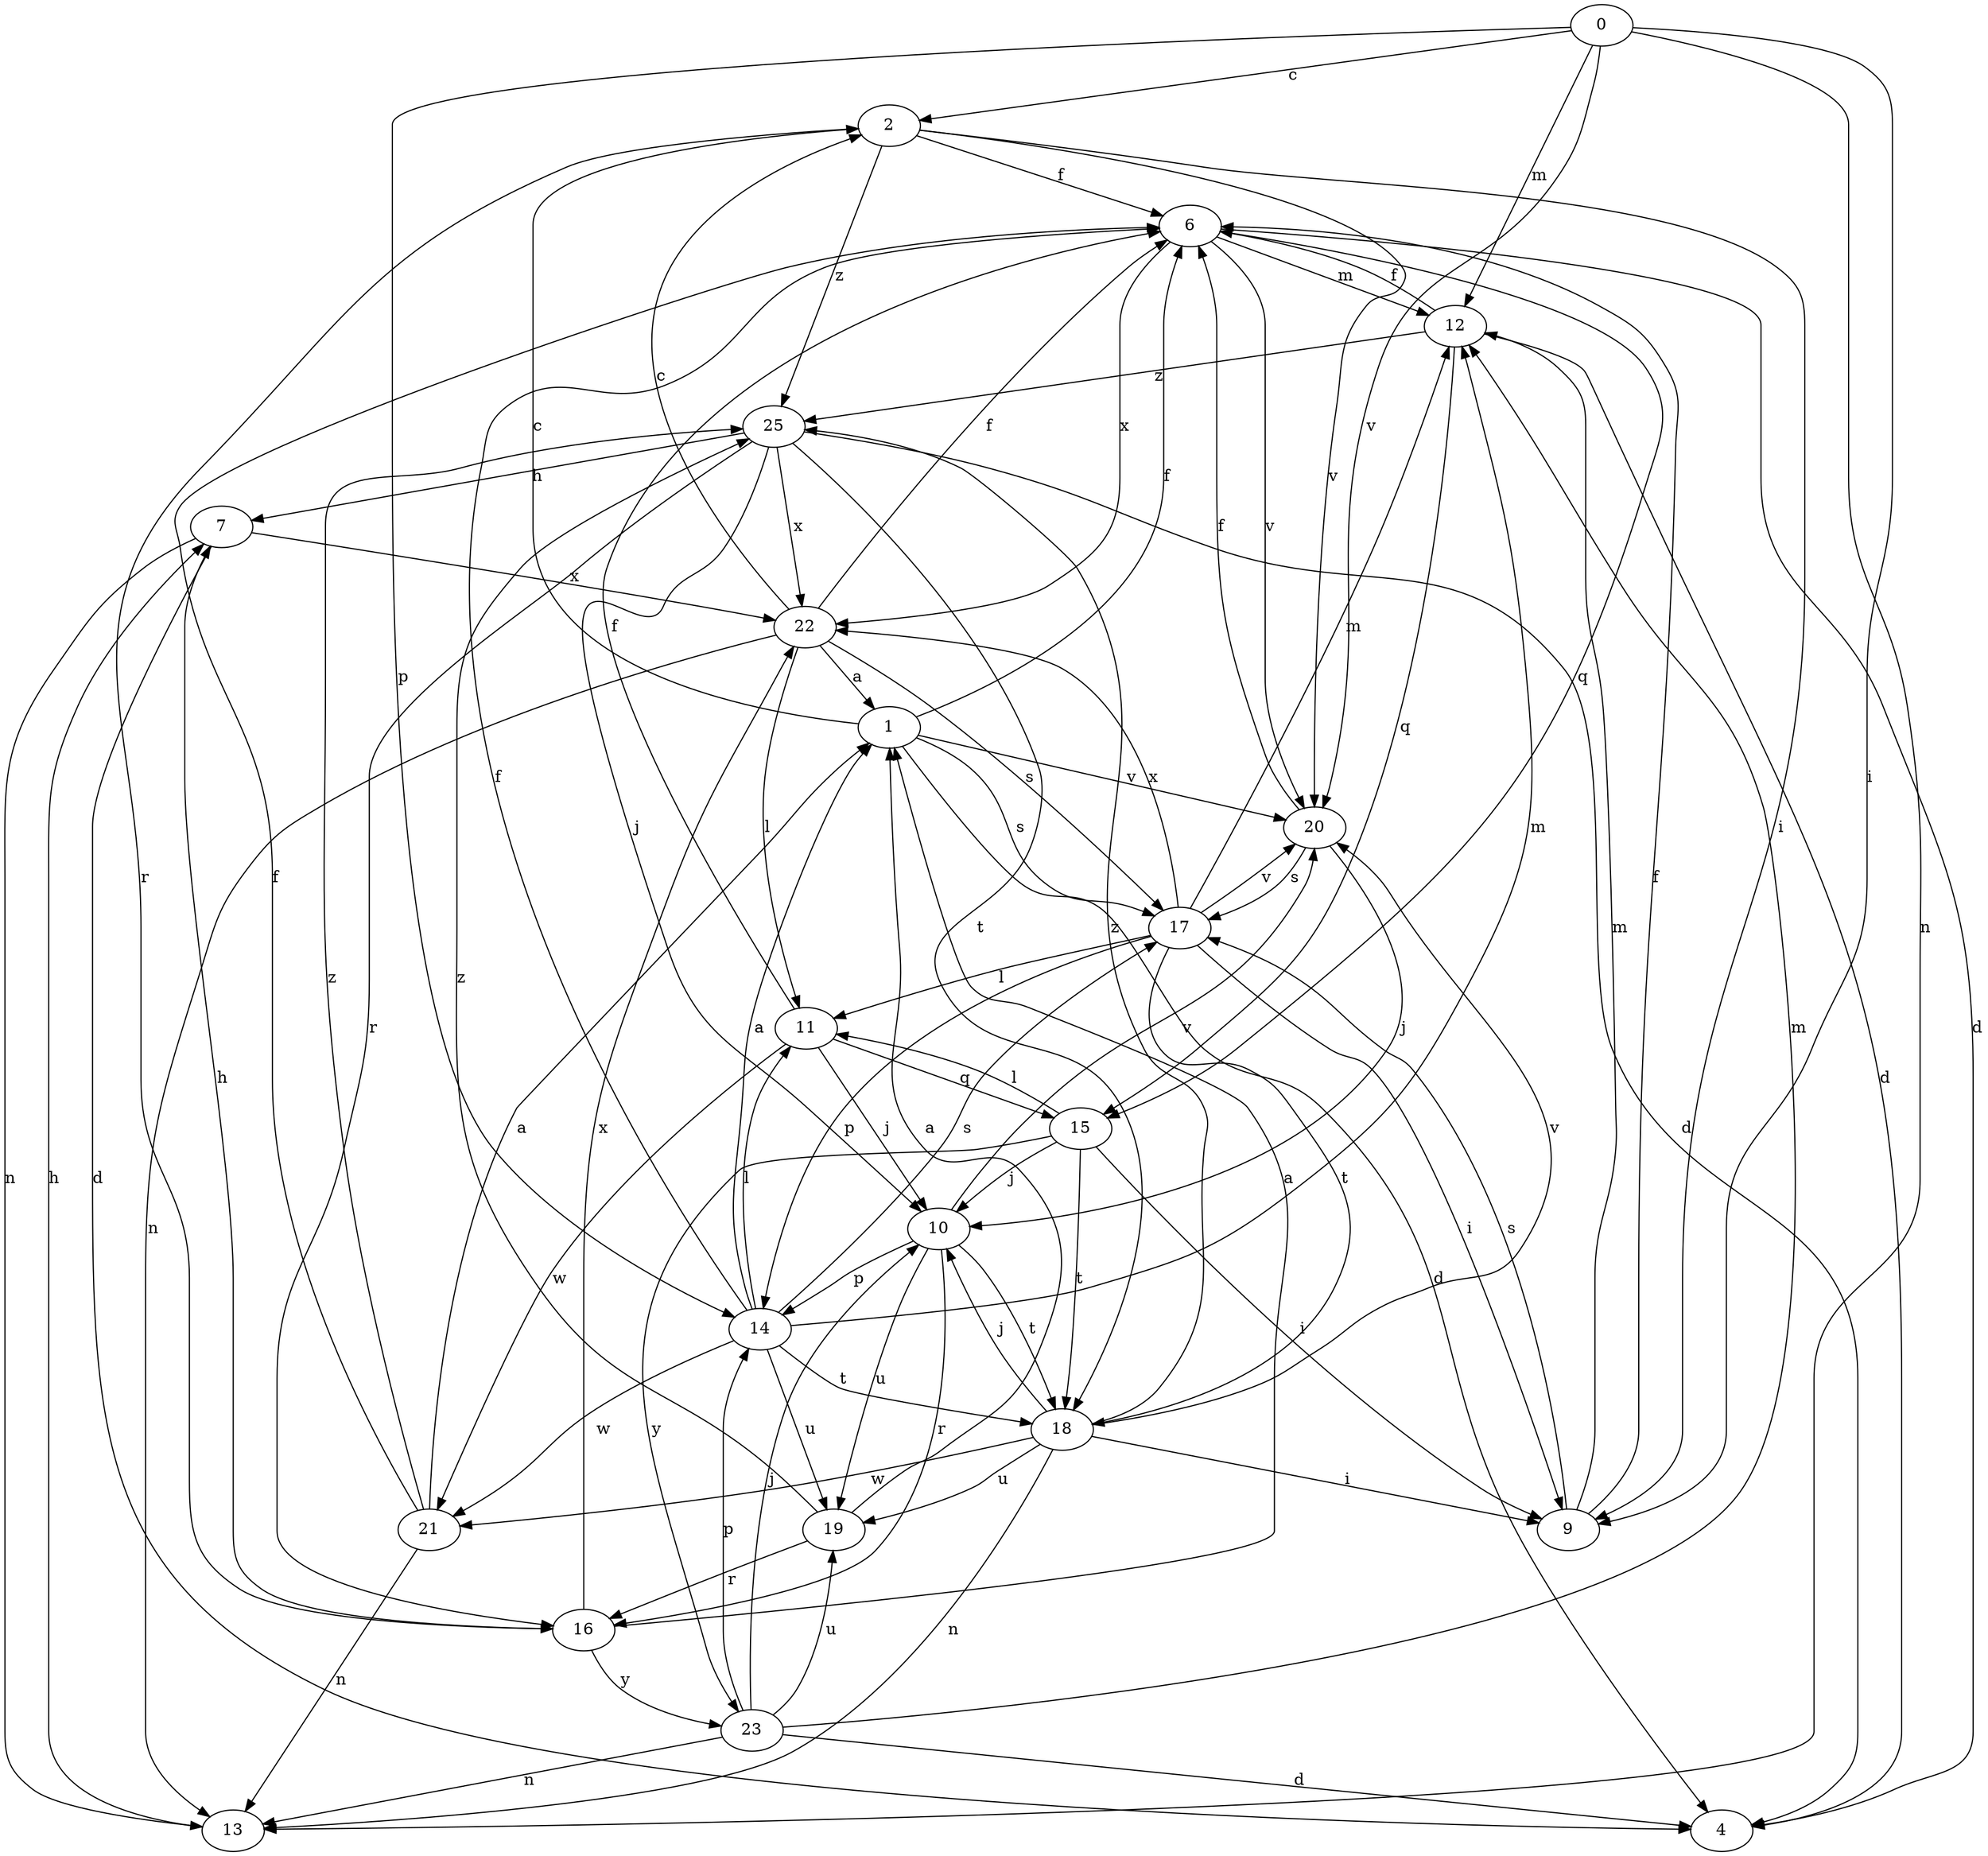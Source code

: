 strict digraph  {
0;
1;
2;
4;
6;
7;
9;
10;
11;
12;
13;
14;
15;
16;
17;
18;
19;
20;
21;
22;
23;
25;
0 -> 2  [label=c];
0 -> 9  [label=i];
0 -> 12  [label=m];
0 -> 13  [label=n];
0 -> 14  [label=p];
0 -> 20  [label=v];
1 -> 2  [label=c];
1 -> 4  [label=d];
1 -> 6  [label=f];
1 -> 17  [label=s];
1 -> 20  [label=v];
2 -> 6  [label=f];
2 -> 9  [label=i];
2 -> 16  [label=r];
2 -> 20  [label=v];
2 -> 25  [label=z];
6 -> 4  [label=d];
6 -> 12  [label=m];
6 -> 15  [label=q];
6 -> 20  [label=v];
6 -> 22  [label=x];
7 -> 4  [label=d];
7 -> 13  [label=n];
7 -> 22  [label=x];
9 -> 6  [label=f];
9 -> 12  [label=m];
9 -> 17  [label=s];
10 -> 14  [label=p];
10 -> 16  [label=r];
10 -> 18  [label=t];
10 -> 19  [label=u];
10 -> 20  [label=v];
11 -> 6  [label=f];
11 -> 10  [label=j];
11 -> 15  [label=q];
11 -> 21  [label=w];
12 -> 4  [label=d];
12 -> 6  [label=f];
12 -> 15  [label=q];
12 -> 25  [label=z];
13 -> 7  [label=h];
14 -> 1  [label=a];
14 -> 6  [label=f];
14 -> 11  [label=l];
14 -> 12  [label=m];
14 -> 17  [label=s];
14 -> 18  [label=t];
14 -> 19  [label=u];
14 -> 21  [label=w];
15 -> 9  [label=i];
15 -> 10  [label=j];
15 -> 11  [label=l];
15 -> 18  [label=t];
15 -> 23  [label=y];
16 -> 1  [label=a];
16 -> 7  [label=h];
16 -> 22  [label=x];
16 -> 23  [label=y];
17 -> 9  [label=i];
17 -> 11  [label=l];
17 -> 12  [label=m];
17 -> 14  [label=p];
17 -> 18  [label=t];
17 -> 20  [label=v];
17 -> 22  [label=x];
18 -> 9  [label=i];
18 -> 10  [label=j];
18 -> 13  [label=n];
18 -> 19  [label=u];
18 -> 20  [label=v];
18 -> 21  [label=w];
18 -> 25  [label=z];
19 -> 1  [label=a];
19 -> 16  [label=r];
19 -> 25  [label=z];
20 -> 6  [label=f];
20 -> 10  [label=j];
20 -> 17  [label=s];
21 -> 1  [label=a];
21 -> 6  [label=f];
21 -> 13  [label=n];
21 -> 25  [label=z];
22 -> 1  [label=a];
22 -> 2  [label=c];
22 -> 6  [label=f];
22 -> 11  [label=l];
22 -> 13  [label=n];
22 -> 17  [label=s];
23 -> 4  [label=d];
23 -> 10  [label=j];
23 -> 12  [label=m];
23 -> 13  [label=n];
23 -> 14  [label=p];
23 -> 19  [label=u];
25 -> 4  [label=d];
25 -> 7  [label=h];
25 -> 10  [label=j];
25 -> 16  [label=r];
25 -> 18  [label=t];
25 -> 22  [label=x];
}
